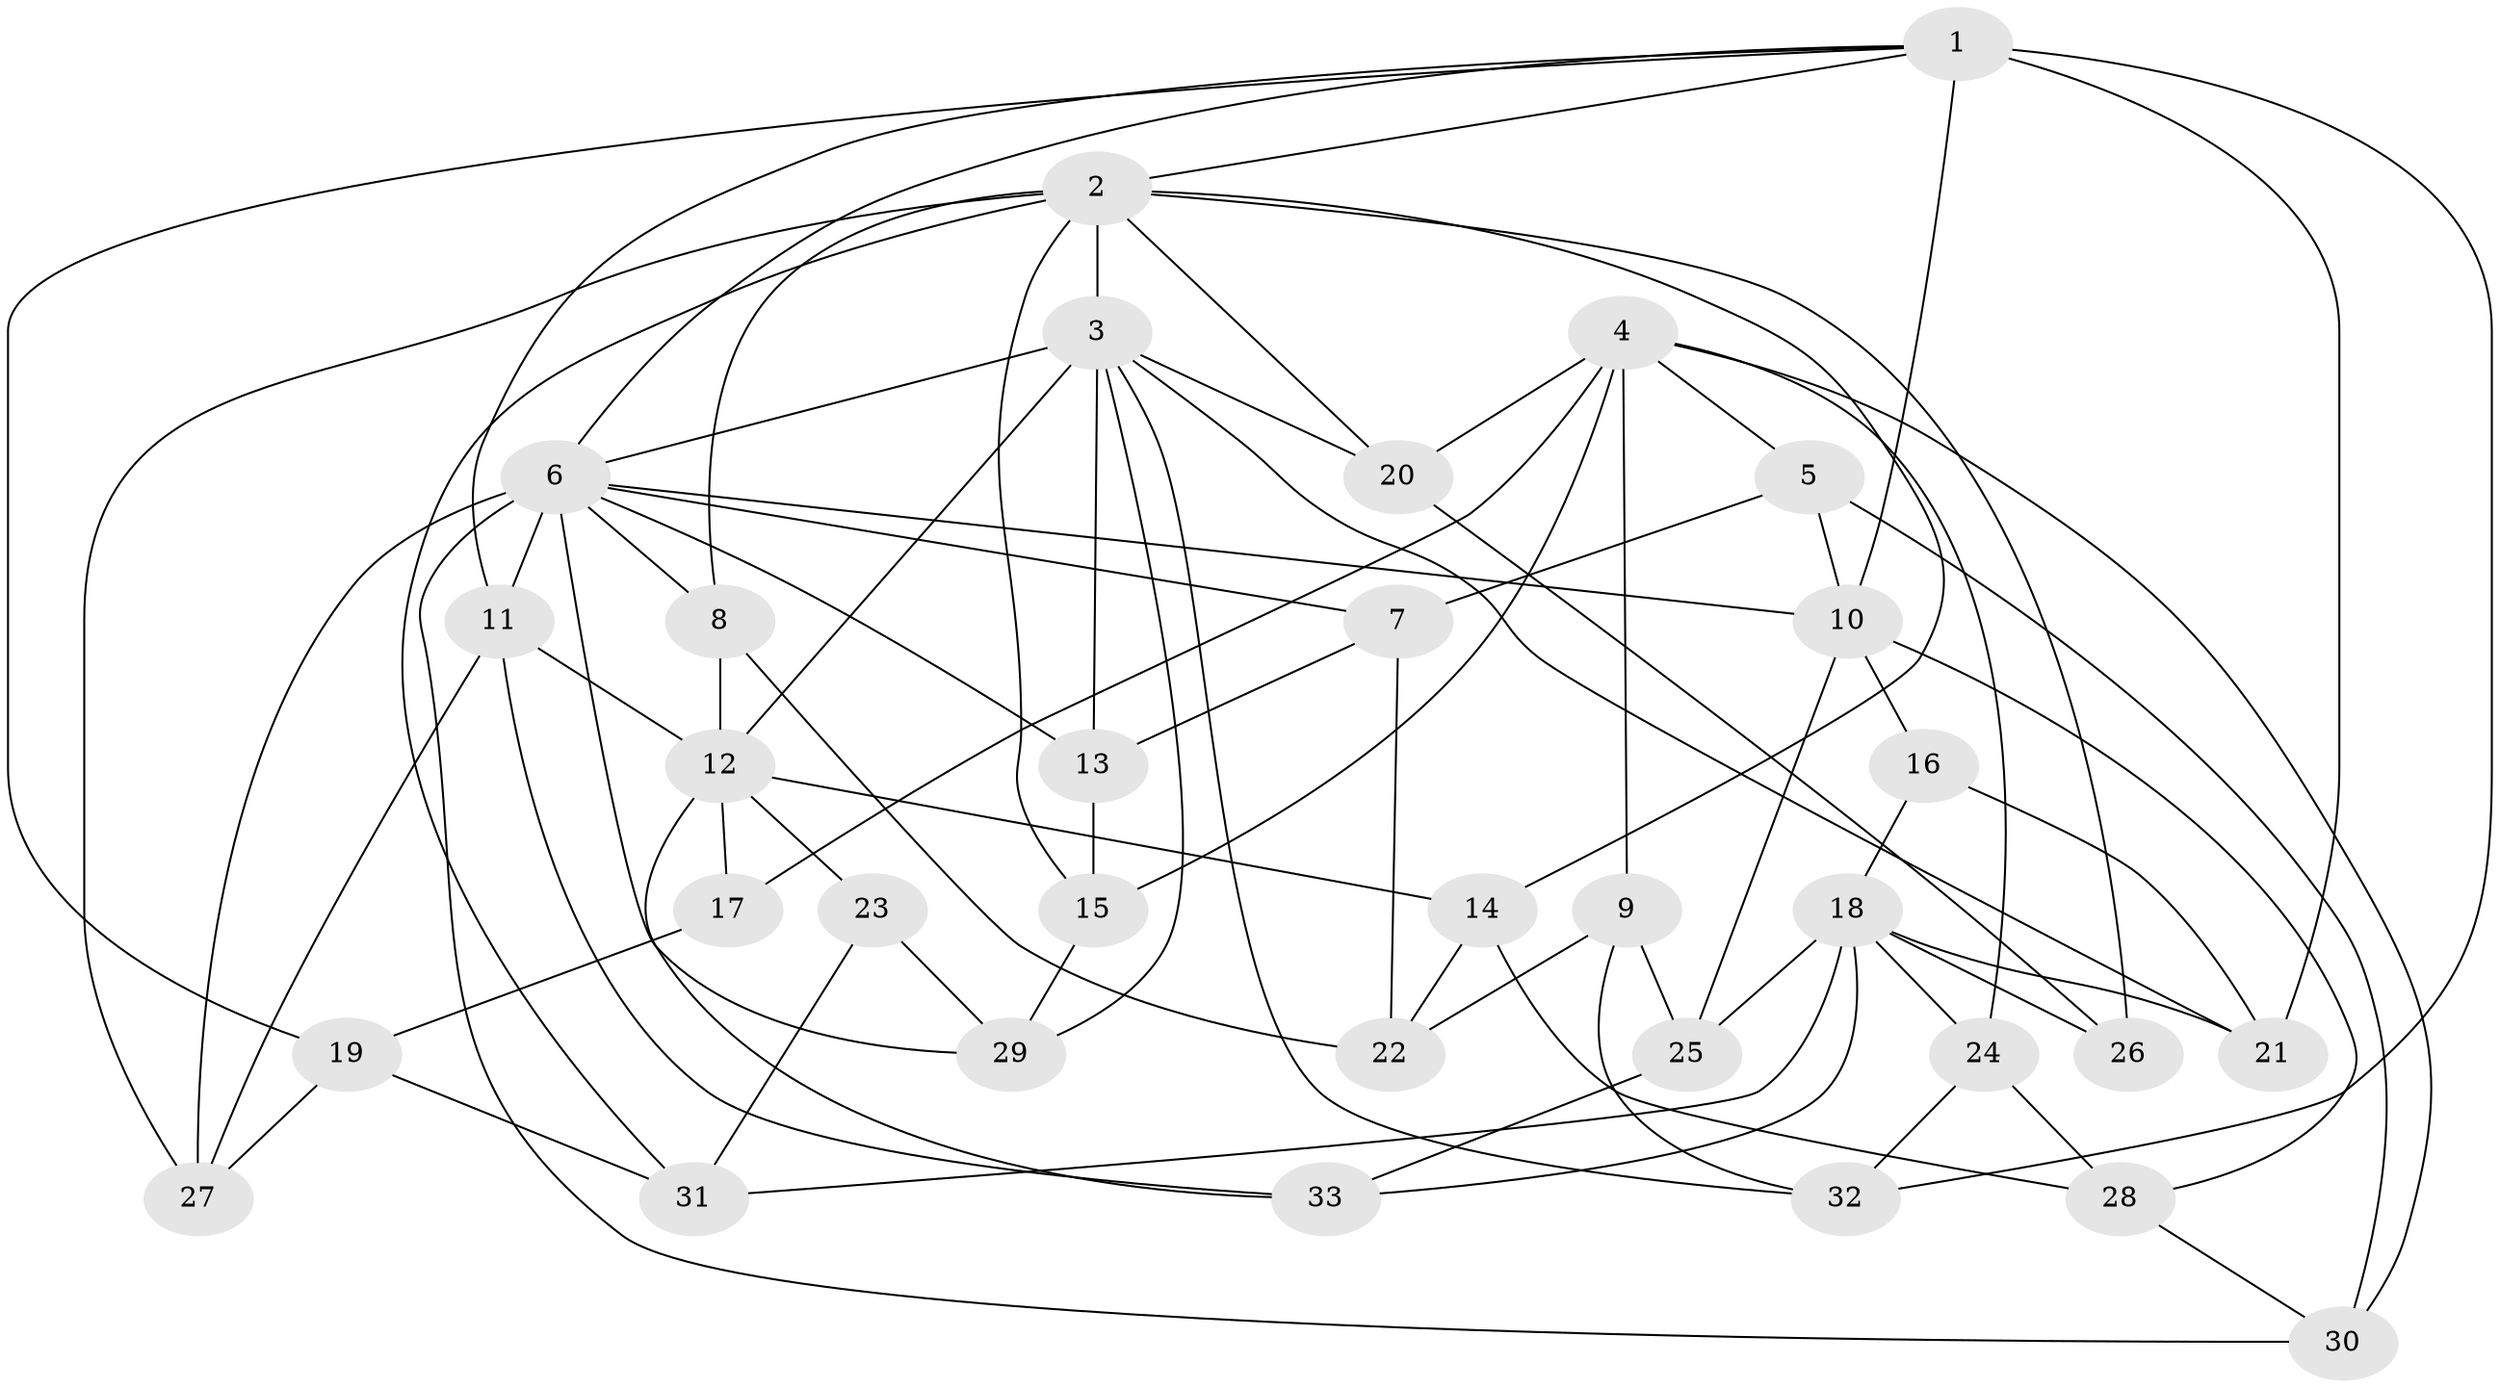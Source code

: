 // original degree distribution, {4: 1.0}
// Generated by graph-tools (version 1.1) at 2025/38/03/09/25 02:38:14]
// undirected, 33 vertices, 79 edges
graph export_dot {
graph [start="1"]
  node [color=gray90,style=filled];
  1;
  2;
  3;
  4;
  5;
  6;
  7;
  8;
  9;
  10;
  11;
  12;
  13;
  14;
  15;
  16;
  17;
  18;
  19;
  20;
  21;
  22;
  23;
  24;
  25;
  26;
  27;
  28;
  29;
  30;
  31;
  32;
  33;
  1 -- 2 [weight=1.0];
  1 -- 6 [weight=1.0];
  1 -- 10 [weight=2.0];
  1 -- 11 [weight=1.0];
  1 -- 19 [weight=1.0];
  1 -- 21 [weight=3.0];
  1 -- 32 [weight=1.0];
  2 -- 3 [weight=2.0];
  2 -- 8 [weight=1.0];
  2 -- 14 [weight=1.0];
  2 -- 15 [weight=1.0];
  2 -- 20 [weight=1.0];
  2 -- 26 [weight=1.0];
  2 -- 27 [weight=1.0];
  2 -- 31 [weight=1.0];
  3 -- 6 [weight=1.0];
  3 -- 12 [weight=2.0];
  3 -- 13 [weight=1.0];
  3 -- 20 [weight=1.0];
  3 -- 21 [weight=1.0];
  3 -- 29 [weight=1.0];
  3 -- 32 [weight=1.0];
  4 -- 5 [weight=1.0];
  4 -- 9 [weight=1.0];
  4 -- 15 [weight=1.0];
  4 -- 17 [weight=2.0];
  4 -- 20 [weight=1.0];
  4 -- 24 [weight=1.0];
  4 -- 30 [weight=1.0];
  5 -- 7 [weight=1.0];
  5 -- 10 [weight=1.0];
  5 -- 30 [weight=1.0];
  6 -- 7 [weight=1.0];
  6 -- 8 [weight=1.0];
  6 -- 10 [weight=1.0];
  6 -- 11 [weight=3.0];
  6 -- 13 [weight=1.0];
  6 -- 27 [weight=1.0];
  6 -- 29 [weight=1.0];
  6 -- 30 [weight=1.0];
  7 -- 13 [weight=1.0];
  7 -- 22 [weight=1.0];
  8 -- 12 [weight=1.0];
  8 -- 22 [weight=1.0];
  9 -- 22 [weight=1.0];
  9 -- 25 [weight=1.0];
  9 -- 32 [weight=1.0];
  10 -- 16 [weight=2.0];
  10 -- 25 [weight=1.0];
  10 -- 28 [weight=1.0];
  11 -- 12 [weight=2.0];
  11 -- 27 [weight=1.0];
  11 -- 33 [weight=1.0];
  12 -- 14 [weight=1.0];
  12 -- 17 [weight=1.0];
  12 -- 23 [weight=2.0];
  12 -- 33 [weight=1.0];
  13 -- 15 [weight=1.0];
  14 -- 22 [weight=1.0];
  14 -- 28 [weight=1.0];
  15 -- 29 [weight=1.0];
  16 -- 18 [weight=1.0];
  16 -- 21 [weight=1.0];
  17 -- 19 [weight=1.0];
  18 -- 21 [weight=1.0];
  18 -- 24 [weight=1.0];
  18 -- 25 [weight=1.0];
  18 -- 26 [weight=2.0];
  18 -- 31 [weight=1.0];
  18 -- 33 [weight=1.0];
  19 -- 27 [weight=1.0];
  19 -- 31 [weight=1.0];
  20 -- 26 [weight=1.0];
  23 -- 29 [weight=1.0];
  23 -- 31 [weight=1.0];
  24 -- 28 [weight=1.0];
  24 -- 32 [weight=1.0];
  25 -- 33 [weight=1.0];
  28 -- 30 [weight=1.0];
}
